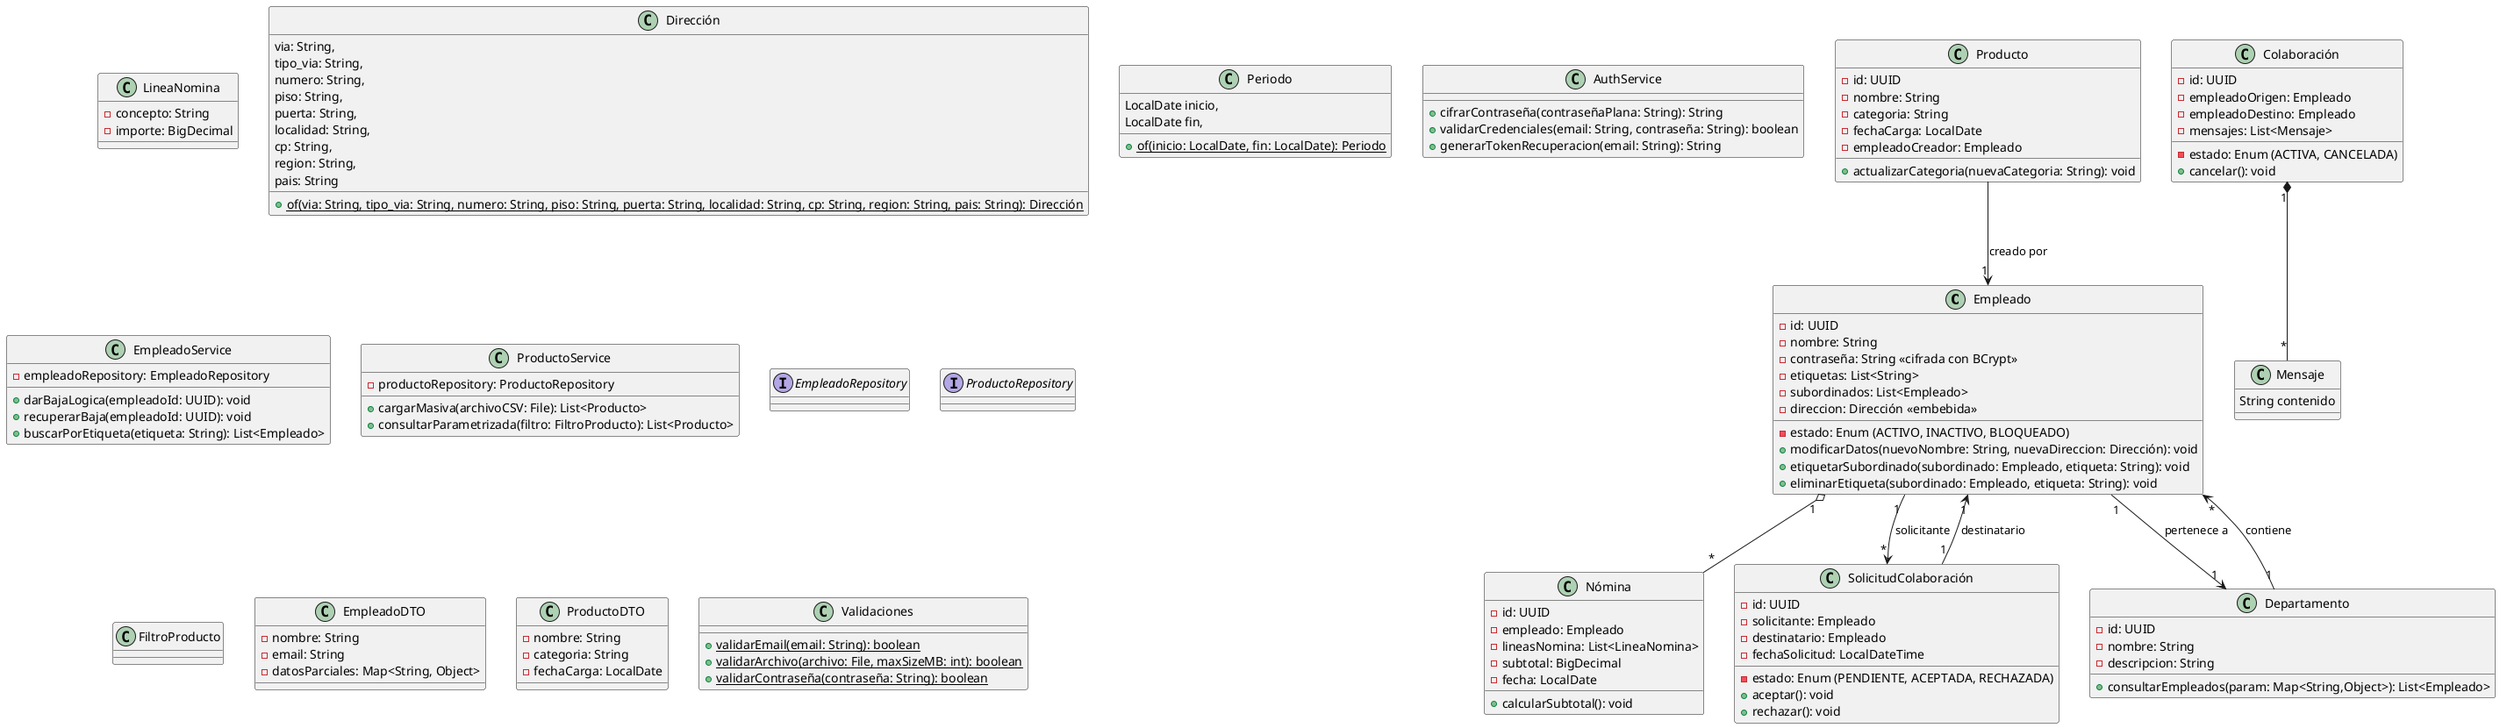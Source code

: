 @startuml

' ========================
' Entidades Principales
' ========================

class Empleado {
  - id: UUID
  - nombre: String
  - contraseña: String <<cifrada con BCrypt>>
  - etiquetas: List<String>
  - estado: Enum (ACTIVO, INACTIVO, BLOQUEADO)
  - subordinados: List<Empleado>
  - direccion: Dirección <<embebida>>
  + modificarDatos(nuevoNombre: String, nuevaDireccion: Dirección): void
  + etiquetarSubordinado(subordinado: Empleado, etiqueta: String): void
  + eliminarEtiqueta(subordinado: Empleado, etiqueta: String): void
}

class Producto {
  - id: UUID
  - nombre: String
  - categoria: String
  - fechaCarga: LocalDate
  - empleadoCreador: Empleado
  + actualizarCategoria(nuevaCategoria: String): void
}

class Nómina {
  - id: UUID
  - empleado: Empleado
  - lineasNomina: List<LineaNomina>
  - subtotal: BigDecimal
  - fecha: LocalDate
  + calcularSubtotal(): void
}

class LineaNomina {
  - concepto: String
  - importe: BigDecimal
}

class Colaboración {
  - id: UUID
  - empleadoOrigen: Empleado
  - empleadoDestino: Empleado
  - estado: Enum (ACTIVA, CANCELADA)
  - mensajes: List<Mensaje>
  + cancelar(): void
}

class SolicitudColaboración {
  - id: UUID
  - solicitante: Empleado
  - destinatario: Empleado
  - estado: Enum (PENDIENTE, ACEPTADA, RECHAZADA)
  - fechaSolicitud: LocalDateTime
  + aceptar(): void
  + rechazar(): void
}

class Departamento {
  - id: UUID
  - nombre: String
  - descripcion: String
  + consultarEmpleados(param: Map<String,Object>): List<Empleado>
}

class Dirección {
 via: String,
  tipo_via: String,
  numero: String,
  piso: String,
  puerta: String,
  localidad: String,
  cp: String,
  region: String,
  pais: String
  {static} + of(via: String, tipo_via: String, numero: String, piso: String, puerta: String, localidad: String, cp: String, region: String, pais: String): Dirección
}

class Mensaje {
  String contenido
}

class Periodo {
  LocalDate inicio,
  LocalDate fin,
  {static} + of(inicio: LocalDate, fin: LocalDate): Periodo
}

' ========================
' Clases de Servicio
' ========================

class AuthService {
  + cifrarContraseña(contraseñaPlana: String): String
  + validarCredenciales(email: String, contraseña: String): boolean
  + generarTokenRecuperacion(email: String): String
}

class EmpleadoService {
  - empleadoRepository: EmpleadoRepository
  + darBajaLogica(empleadoId: UUID): void
  + recuperarBaja(empleadoId: UUID): void
  + buscarPorEtiqueta(etiqueta: String): List<Empleado>
}

class ProductoService {
  - productoRepository: ProductoRepository
  + cargarMasiva(archivoCSV: File): List<Producto>
  + consultarParametrizada(filtro: FiltroProducto): List<Producto>
}

interface EmpleadoRepository
interface ProductoRepository
class FiltroProducto

' ========================
' DTOs
' ========================

class EmpleadoDTO {
  - nombre: String
  - email: String
  - datosParciales: Map<String, Object>
}

class ProductoDTO {
  - nombre: String
  - categoria: String
  - fechaCarga: LocalDate
}

' ========================
' Utilidades
' ========================

class Validaciones {
  {static} + validarEmail(email: String): boolean
  {static} + validarArchivo(archivo: File, maxSizeMB: int): boolean
  {static} + validarContraseña(contraseña: String): boolean
}


' ========================
' Relaciones
' ========================

Empleado "1" o-- "*" Nómina
Empleado "1" --> "*" SolicitudColaboración : solicitante
SolicitudColaboración "1" --> "1" Empleado : destinatario
Colaboración "1" *-- "*" Mensaje
Producto --> "1" Empleado : creado por
Empleado "1" --> "1" Departamento : pertenece a
Departamento "1" --> "*" Empleado : contiene

@enduml
